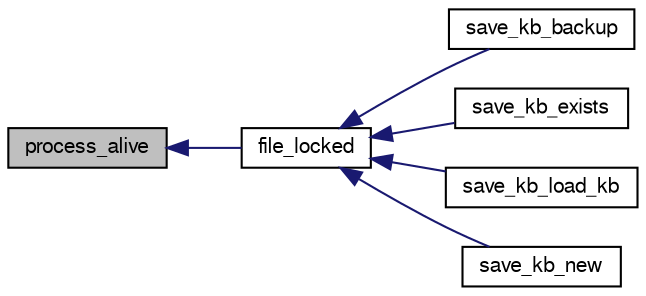 digraph G
{
  bgcolor="transparent";
  edge [fontname="FreeSans",fontsize="10",labelfontname="FreeSans",labelfontsize="10"];
  node [fontname="FreeSans",fontsize="10",shape=record];
  rankdir=LR;
  Node1 [label="process_alive",height=0.2,width=0.4,color="black", fillcolor="grey75", style="filled" fontcolor="black"];
  Node1 -> Node2 [dir=back,color="midnightblue",fontsize="10",style="solid",fontname="FreeSans"];
  Node2 [label="file_locked",height=0.2,width=0.4,color="black",URL="$locks_8h.html#a36f9acf6230239001e668ad7d97276c4"];
  Node2 -> Node3 [dir=back,color="midnightblue",fontsize="10",style="solid",fontname="FreeSans"];
  Node3 [label="save_kb_backup",height=0.2,width=0.4,color="black",URL="$save__kb_8h.html#a33b6df8ab3c347cda2b2be2ebdb883e4",tooltip="Makes a copy of the knowledge base."];
  Node2 -> Node4 [dir=back,color="midnightblue",fontsize="10",style="solid",fontname="FreeSans"];
  Node4 [label="save_kb_exists",height=0.2,width=0.4,color="black",URL="$save__kb_8h.html#af9357aec0db0ac5d85d7e0d3a7e155e6"];
  Node2 -> Node5 [dir=back,color="midnightblue",fontsize="10",style="solid",fontname="FreeSans"];
  Node5 [label="save_kb_load_kb",height=0.2,width=0.4,color="black",URL="$save__kb_8h.html#a7287c4dab745a6674c05ef1418beac49",tooltip="Restores a previously saved knowledge base."];
  Node2 -> Node6 [dir=back,color="midnightblue",fontsize="10",style="solid",fontname="FreeSans"];
  Node6 [label="save_kb_new",height=0.2,width=0.4,color="black",URL="$save__kb_8h.html#a040936a210b4d0e3a67ffd14e4da912b",tooltip="Initialize a new KB that will be saved."];
}

